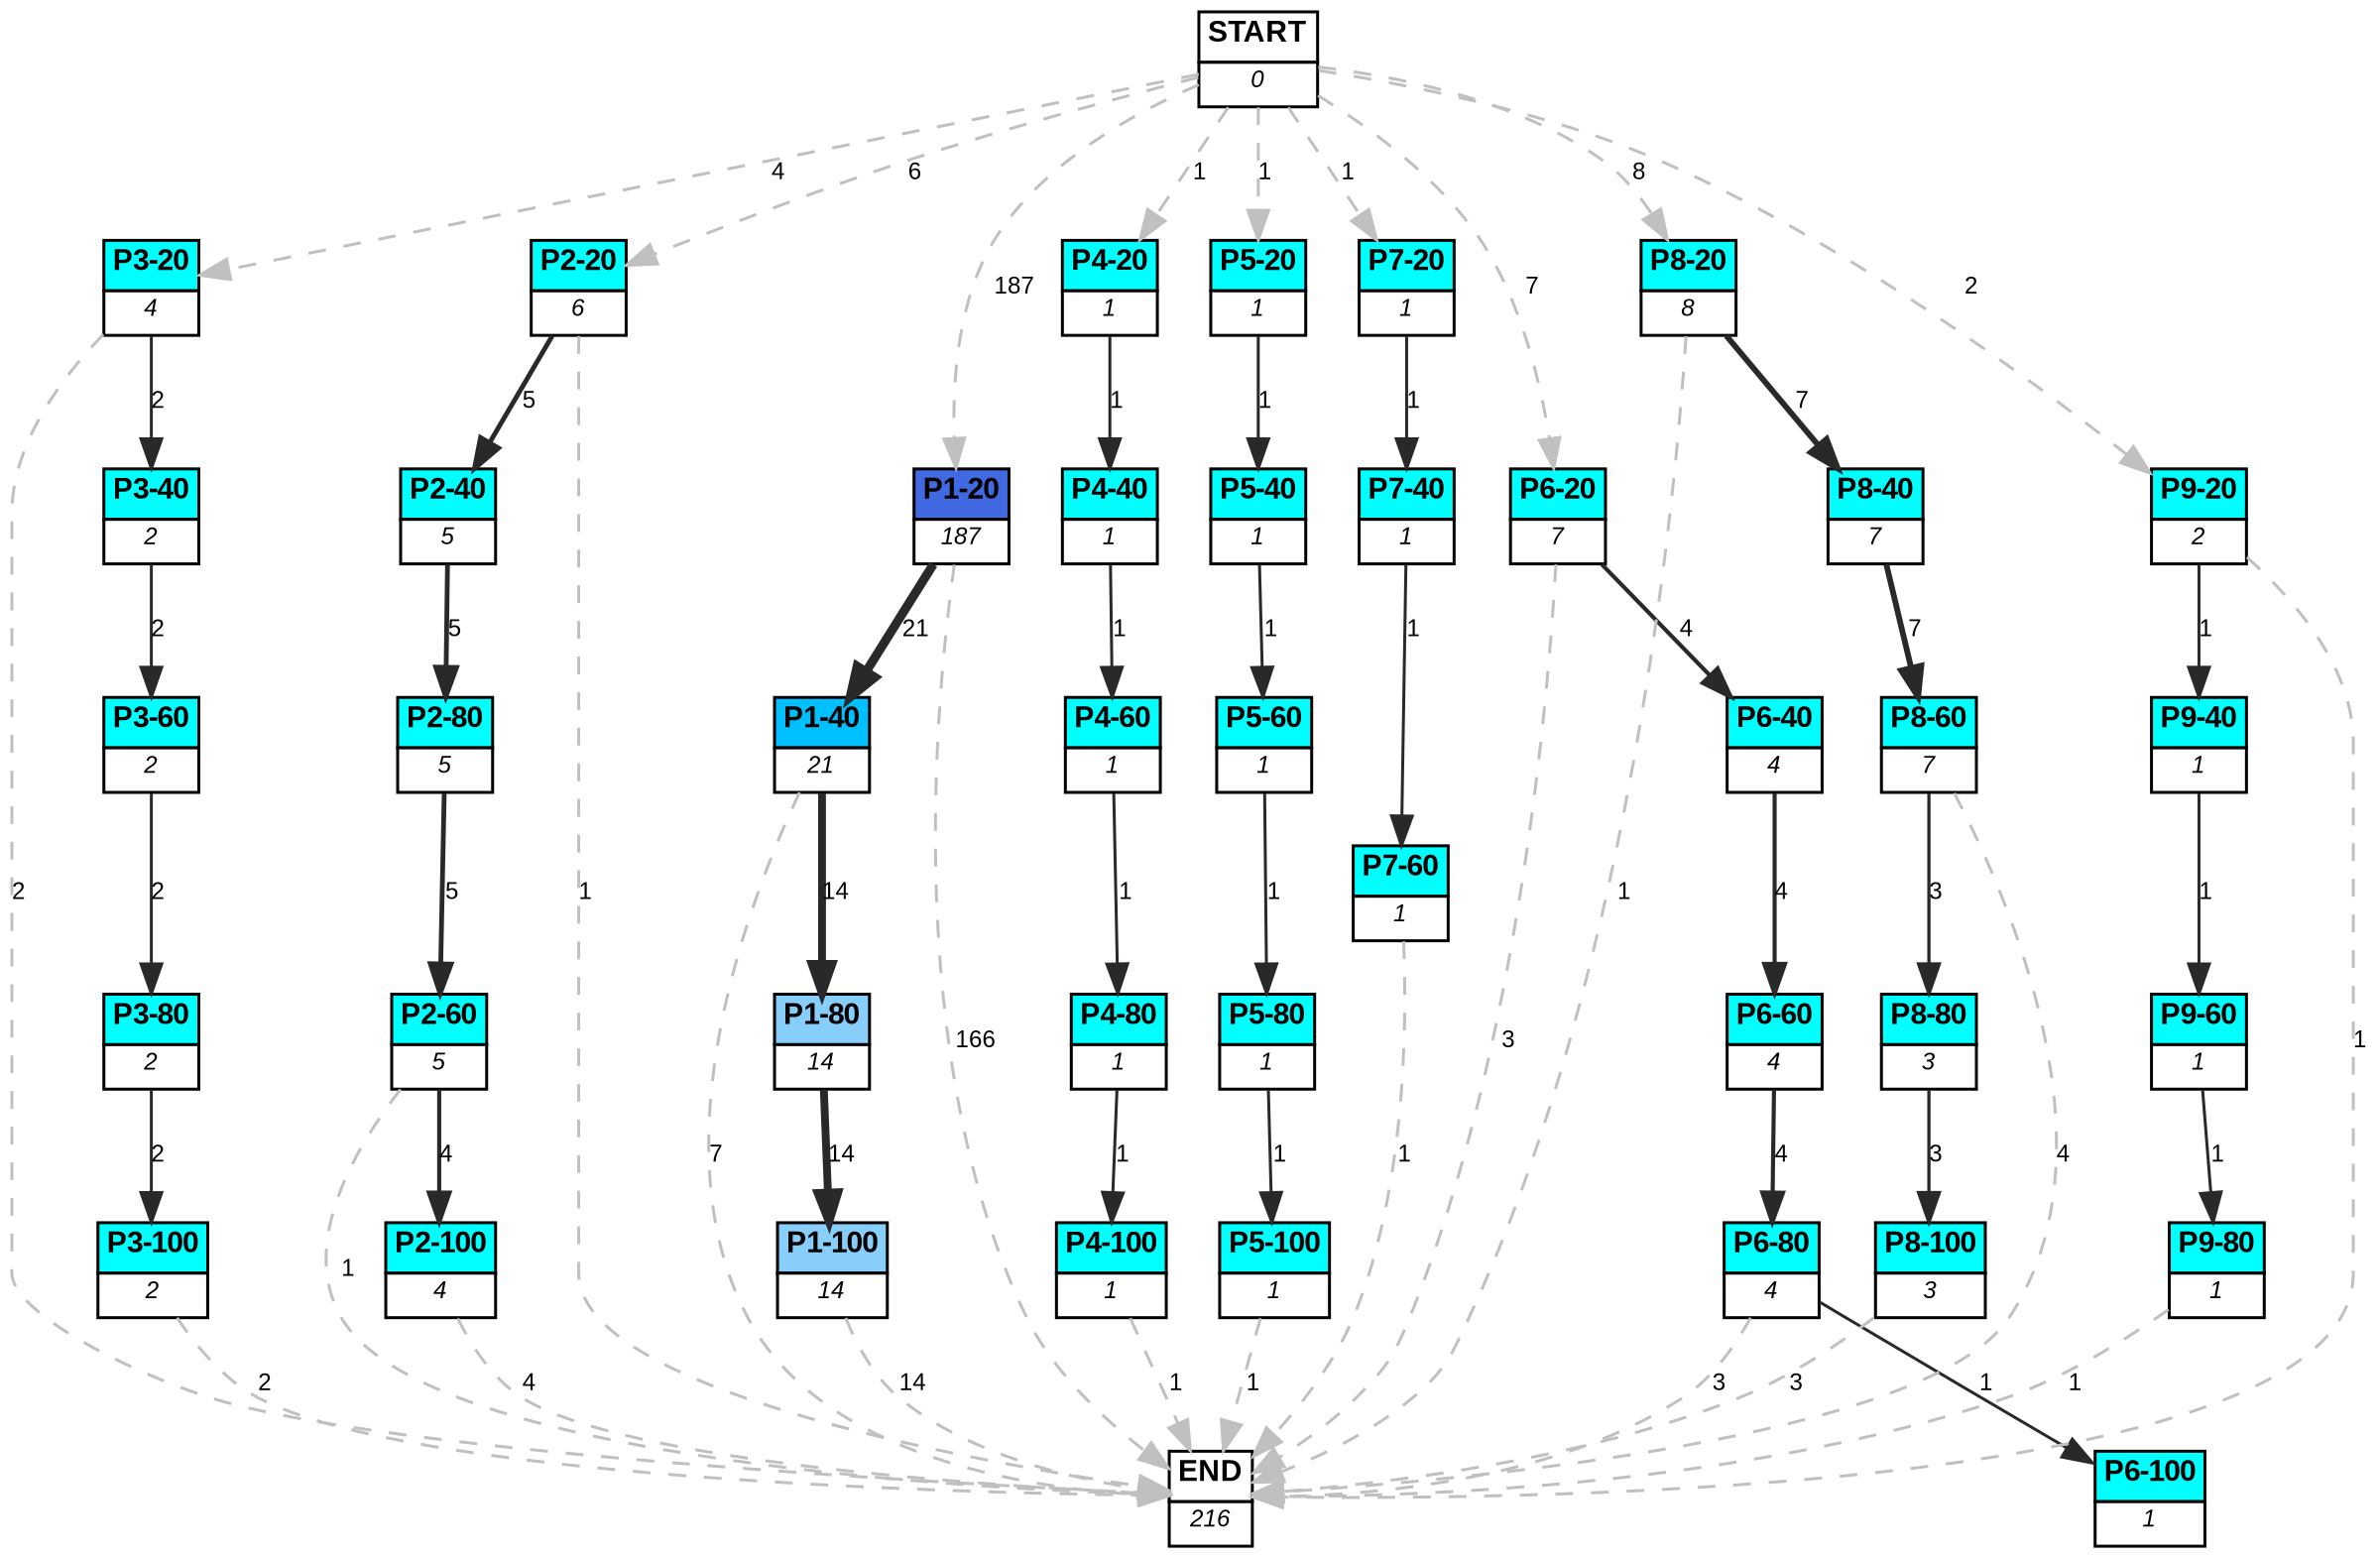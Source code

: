 digraph graphname {
	dpi = 150
	size="16,11!";
	margin = 0;
"P1-20" [shape=plain, label=<<table border="0" cellborder="1" cellspacing="0"><tr><td bgcolor="royalblue"><FONT face="Arial" POINT-SIZE="10"><b>P1-20</b></FONT></td></tr><tr><td bgcolor="white"><FONT face="Arial" POINT-SIZE="8"><i>187</i></FONT></td></tr></table>>]
"P1-40" [shape=plain, label=<<table border="0" cellborder="1" cellspacing="0"><tr><td bgcolor="deepskyblue"><FONT face="Arial" POINT-SIZE="10"><b>P1-40</b></FONT></td></tr><tr><td bgcolor="white"><FONT face="Arial" POINT-SIZE="8"><i>21</i></FONT></td></tr></table>>]
"P1-80" [shape=plain, label=<<table border="0" cellborder="1" cellspacing="0"><tr><td bgcolor="lightskyblue"><FONT face="Arial" POINT-SIZE="10"><b>P1-80</b></FONT></td></tr><tr><td bgcolor="white"><FONT face="Arial" POINT-SIZE="8"><i>14</i></FONT></td></tr></table>>]
"P1-100" [shape=plain, label=<<table border="0" cellborder="1" cellspacing="0"><tr><td bgcolor="lightskyblue"><FONT face="Arial" POINT-SIZE="10"><b>P1-100</b></FONT></td></tr><tr><td bgcolor="white"><FONT face="Arial" POINT-SIZE="8"><i>14</i></FONT></td></tr></table>>]
"P2-20" [shape=plain, label=<<table border="0" cellborder="1" cellspacing="0"><tr><td bgcolor="aqua"><FONT face="Arial" POINT-SIZE="10"><b>P2-20</b></FONT></td></tr><tr><td bgcolor="white"><FONT face="Arial" POINT-SIZE="8"><i>6</i></FONT></td></tr></table>>]
"P2-40" [shape=plain, label=<<table border="0" cellborder="1" cellspacing="0"><tr><td bgcolor="aqua"><FONT face="Arial" POINT-SIZE="10"><b>P2-40</b></FONT></td></tr><tr><td bgcolor="white"><FONT face="Arial" POINT-SIZE="8"><i>5</i></FONT></td></tr></table>>]
"P2-80" [shape=plain, label=<<table border="0" cellborder="1" cellspacing="0"><tr><td bgcolor="aqua"><FONT face="Arial" POINT-SIZE="10"><b>P2-80</b></FONT></td></tr><tr><td bgcolor="white"><FONT face="Arial" POINT-SIZE="8"><i>5</i></FONT></td></tr></table>>]
"P2-60" [shape=plain, label=<<table border="0" cellborder="1" cellspacing="0"><tr><td bgcolor="aqua"><FONT face="Arial" POINT-SIZE="10"><b>P2-60</b></FONT></td></tr><tr><td bgcolor="white"><FONT face="Arial" POINT-SIZE="8"><i>5</i></FONT></td></tr></table>>]
"P2-100" [shape=plain, label=<<table border="0" cellborder="1" cellspacing="0"><tr><td bgcolor="aqua"><FONT face="Arial" POINT-SIZE="10"><b>P2-100</b></FONT></td></tr><tr><td bgcolor="white"><FONT face="Arial" POINT-SIZE="8"><i>4</i></FONT></td></tr></table>>]
"P3-20" [shape=plain, label=<<table border="0" cellborder="1" cellspacing="0"><tr><td bgcolor="aqua"><FONT face="Arial" POINT-SIZE="10"><b>P3-20</b></FONT></td></tr><tr><td bgcolor="white"><FONT face="Arial" POINT-SIZE="8"><i>4</i></FONT></td></tr></table>>]
"P3-40" [shape=plain, label=<<table border="0" cellborder="1" cellspacing="0"><tr><td bgcolor="aqua"><FONT face="Arial" POINT-SIZE="10"><b>P3-40</b></FONT></td></tr><tr><td bgcolor="white"><FONT face="Arial" POINT-SIZE="8"><i>2</i></FONT></td></tr></table>>]
"P3-60" [shape=plain, label=<<table border="0" cellborder="1" cellspacing="0"><tr><td bgcolor="aqua"><FONT face="Arial" POINT-SIZE="10"><b>P3-60</b></FONT></td></tr><tr><td bgcolor="white"><FONT face="Arial" POINT-SIZE="8"><i>2</i></FONT></td></tr></table>>]
"P3-80" [shape=plain, label=<<table border="0" cellborder="1" cellspacing="0"><tr><td bgcolor="aqua"><FONT face="Arial" POINT-SIZE="10"><b>P3-80</b></FONT></td></tr><tr><td bgcolor="white"><FONT face="Arial" POINT-SIZE="8"><i>2</i></FONT></td></tr></table>>]
"P3-100" [shape=plain, label=<<table border="0" cellborder="1" cellspacing="0"><tr><td bgcolor="aqua"><FONT face="Arial" POINT-SIZE="10"><b>P3-100</b></FONT></td></tr><tr><td bgcolor="white"><FONT face="Arial" POINT-SIZE="8"><i>2</i></FONT></td></tr></table>>]
"P4-20" [shape=plain, label=<<table border="0" cellborder="1" cellspacing="0"><tr><td bgcolor="aqua"><FONT face="Arial" POINT-SIZE="10"><b>P4-20</b></FONT></td></tr><tr><td bgcolor="white"><FONT face="Arial" POINT-SIZE="8"><i>1</i></FONT></td></tr></table>>]
"P4-40" [shape=plain, label=<<table border="0" cellborder="1" cellspacing="0"><tr><td bgcolor="aqua"><FONT face="Arial" POINT-SIZE="10"><b>P4-40</b></FONT></td></tr><tr><td bgcolor="white"><FONT face="Arial" POINT-SIZE="8"><i>1</i></FONT></td></tr></table>>]
"P4-60" [shape=plain, label=<<table border="0" cellborder="1" cellspacing="0"><tr><td bgcolor="aqua"><FONT face="Arial" POINT-SIZE="10"><b>P4-60</b></FONT></td></tr><tr><td bgcolor="white"><FONT face="Arial" POINT-SIZE="8"><i>1</i></FONT></td></tr></table>>]
"P4-80" [shape=plain, label=<<table border="0" cellborder="1" cellspacing="0"><tr><td bgcolor="aqua"><FONT face="Arial" POINT-SIZE="10"><b>P4-80</b></FONT></td></tr><tr><td bgcolor="white"><FONT face="Arial" POINT-SIZE="8"><i>1</i></FONT></td></tr></table>>]
"P4-100" [shape=plain, label=<<table border="0" cellborder="1" cellspacing="0"><tr><td bgcolor="aqua"><FONT face="Arial" POINT-SIZE="10"><b>P4-100</b></FONT></td></tr><tr><td bgcolor="white"><FONT face="Arial" POINT-SIZE="8"><i>1</i></FONT></td></tr></table>>]
"P5-20" [shape=plain, label=<<table border="0" cellborder="1" cellspacing="0"><tr><td bgcolor="aqua"><FONT face="Arial" POINT-SIZE="10"><b>P5-20</b></FONT></td></tr><tr><td bgcolor="white"><FONT face="Arial" POINT-SIZE="8"><i>1</i></FONT></td></tr></table>>]
"P5-40" [shape=plain, label=<<table border="0" cellborder="1" cellspacing="0"><tr><td bgcolor="aqua"><FONT face="Arial" POINT-SIZE="10"><b>P5-40</b></FONT></td></tr><tr><td bgcolor="white"><FONT face="Arial" POINT-SIZE="8"><i>1</i></FONT></td></tr></table>>]
"P5-60" [shape=plain, label=<<table border="0" cellborder="1" cellspacing="0"><tr><td bgcolor="aqua"><FONT face="Arial" POINT-SIZE="10"><b>P5-60</b></FONT></td></tr><tr><td bgcolor="white"><FONT face="Arial" POINT-SIZE="8"><i>1</i></FONT></td></tr></table>>]
"P5-80" [shape=plain, label=<<table border="0" cellborder="1" cellspacing="0"><tr><td bgcolor="aqua"><FONT face="Arial" POINT-SIZE="10"><b>P5-80</b></FONT></td></tr><tr><td bgcolor="white"><FONT face="Arial" POINT-SIZE="8"><i>1</i></FONT></td></tr></table>>]
"P5-100" [shape=plain, label=<<table border="0" cellborder="1" cellspacing="0"><tr><td bgcolor="aqua"><FONT face="Arial" POINT-SIZE="10"><b>P5-100</b></FONT></td></tr><tr><td bgcolor="white"><FONT face="Arial" POINT-SIZE="8"><i>1</i></FONT></td></tr></table>>]
"P6-20" [shape=plain, label=<<table border="0" cellborder="1" cellspacing="0"><tr><td bgcolor="aqua"><FONT face="Arial" POINT-SIZE="10"><b>P6-20</b></FONT></td></tr><tr><td bgcolor="white"><FONT face="Arial" POINT-SIZE="8"><i>7</i></FONT></td></tr></table>>]
"P6-40" [shape=plain, label=<<table border="0" cellborder="1" cellspacing="0"><tr><td bgcolor="aqua"><FONT face="Arial" POINT-SIZE="10"><b>P6-40</b></FONT></td></tr><tr><td bgcolor="white"><FONT face="Arial" POINT-SIZE="8"><i>4</i></FONT></td></tr></table>>]
"P6-60" [shape=plain, label=<<table border="0" cellborder="1" cellspacing="0"><tr><td bgcolor="aqua"><FONT face="Arial" POINT-SIZE="10"><b>P6-60</b></FONT></td></tr><tr><td bgcolor="white"><FONT face="Arial" POINT-SIZE="8"><i>4</i></FONT></td></tr></table>>]
"P6-80" [shape=plain, label=<<table border="0" cellborder="1" cellspacing="0"><tr><td bgcolor="aqua"><FONT face="Arial" POINT-SIZE="10"><b>P6-80</b></FONT></td></tr><tr><td bgcolor="white"><FONT face="Arial" POINT-SIZE="8"><i>4</i></FONT></td></tr></table>>]
"P7-20" [shape=plain, label=<<table border="0" cellborder="1" cellspacing="0"><tr><td bgcolor="aqua"><FONT face="Arial" POINT-SIZE="10"><b>P7-20</b></FONT></td></tr><tr><td bgcolor="white"><FONT face="Arial" POINT-SIZE="8"><i>1</i></FONT></td></tr></table>>]
"P7-40" [shape=plain, label=<<table border="0" cellborder="1" cellspacing="0"><tr><td bgcolor="aqua"><FONT face="Arial" POINT-SIZE="10"><b>P7-40</b></FONT></td></tr><tr><td bgcolor="white"><FONT face="Arial" POINT-SIZE="8"><i>1</i></FONT></td></tr></table>>]
"P7-60" [shape=plain, label=<<table border="0" cellborder="1" cellspacing="0"><tr><td bgcolor="aqua"><FONT face="Arial" POINT-SIZE="10"><b>P7-60</b></FONT></td></tr><tr><td bgcolor="white"><FONT face="Arial" POINT-SIZE="8"><i>1</i></FONT></td></tr></table>>]
"P8-20" [shape=plain, label=<<table border="0" cellborder="1" cellspacing="0"><tr><td bgcolor="aqua"><FONT face="Arial" POINT-SIZE="10"><b>P8-20</b></FONT></td></tr><tr><td bgcolor="white"><FONT face="Arial" POINT-SIZE="8"><i>8</i></FONT></td></tr></table>>]
"P8-40" [shape=plain, label=<<table border="0" cellborder="1" cellspacing="0"><tr><td bgcolor="aqua"><FONT face="Arial" POINT-SIZE="10"><b>P8-40</b></FONT></td></tr><tr><td bgcolor="white"><FONT face="Arial" POINT-SIZE="8"><i>7</i></FONT></td></tr></table>>]
"P8-60" [shape=plain, label=<<table border="0" cellborder="1" cellspacing="0"><tr><td bgcolor="aqua"><FONT face="Arial" POINT-SIZE="10"><b>P8-60</b></FONT></td></tr><tr><td bgcolor="white"><FONT face="Arial" POINT-SIZE="8"><i>7</i></FONT></td></tr></table>>]
"P8-80" [shape=plain, label=<<table border="0" cellborder="1" cellspacing="0"><tr><td bgcolor="aqua"><FONT face="Arial" POINT-SIZE="10"><b>P8-80</b></FONT></td></tr><tr><td bgcolor="white"><FONT face="Arial" POINT-SIZE="8"><i>3</i></FONT></td></tr></table>>]
"P8-100" [shape=plain, label=<<table border="0" cellborder="1" cellspacing="0"><tr><td bgcolor="aqua"><FONT face="Arial" POINT-SIZE="10"><b>P8-100</b></FONT></td></tr><tr><td bgcolor="white"><FONT face="Arial" POINT-SIZE="8"><i>3</i></FONT></td></tr></table>>]
"P9-20" [shape=plain, label=<<table border="0" cellborder="1" cellspacing="0"><tr><td bgcolor="aqua"><FONT face="Arial" POINT-SIZE="10"><b>P9-20</b></FONT></td></tr><tr><td bgcolor="white"><FONT face="Arial" POINT-SIZE="8"><i>2</i></FONT></td></tr></table>>]
"P9-40" [shape=plain, label=<<table border="0" cellborder="1" cellspacing="0"><tr><td bgcolor="aqua"><FONT face="Arial" POINT-SIZE="10"><b>P9-40</b></FONT></td></tr><tr><td bgcolor="white"><FONT face="Arial" POINT-SIZE="8"><i>1</i></FONT></td></tr></table>>]
"P9-60" [shape=plain, label=<<table border="0" cellborder="1" cellspacing="0"><tr><td bgcolor="aqua"><FONT face="Arial" POINT-SIZE="10"><b>P9-60</b></FONT></td></tr><tr><td bgcolor="white"><FONT face="Arial" POINT-SIZE="8"><i>1</i></FONT></td></tr></table>>]
"P9-80" [shape=plain, label=<<table border="0" cellborder="1" cellspacing="0"><tr><td bgcolor="aqua"><FONT face="Arial" POINT-SIZE="10"><b>P9-80</b></FONT></td></tr><tr><td bgcolor="white"><FONT face="Arial" POINT-SIZE="8"><i>1</i></FONT></td></tr></table>>]
"P6-100" [shape=plain, label=<<table border="0" cellborder="1" cellspacing="0"><tr><td bgcolor="aqua"><FONT face="Arial" POINT-SIZE="10"><b>P6-100</b></FONT></td></tr><tr><td bgcolor="white"><FONT face="Arial" POINT-SIZE="8"><i>1</i></FONT></td></tr></table>>]
"START" [shape=plain, label=<<table border="0" cellborder="1" cellspacing="0"><tr><td bgcolor="white"><FONT face="Arial" POINT-SIZE="10"><b>START</b></FONT></td></tr><tr><td bgcolor="white"><FONT face="Arial" POINT-SIZE="8"><i>0</i></FONT></td></tr></table>>]
"END" [shape=plain, label=<<table border="0" cellborder="1" cellspacing="0"><tr><td bgcolor="white"><FONT face="Arial" POINT-SIZE="10"><b>END</b></FONT></td></tr><tr><td bgcolor="white"><FONT face="Arial" POINT-SIZE="8"><i>216</i></FONT></td></tr></table>>]
"P1-20" -> "P1-40" [ color=grey16 penwidth = "3.044522437723423"label ="21" labelfloat=false fontname="Arial" fontsize=8]
"P1-20" -> "END" [ style = dashed color=grey label ="166" labelfloat=false fontname="Arial" fontsize=8]
"P1-40" -> "P1-80" [ color=grey16 penwidth = "2.6390573296152584"label ="14" labelfloat=false fontname="Arial" fontsize=8]
"P1-40" -> "END" [ style = dashed color=grey label ="7" labelfloat=false fontname="Arial" fontsize=8]
"P1-80" -> "P1-100" [ color=grey16 penwidth = "2.6390573296152584"label ="14" labelfloat=false fontname="Arial" fontsize=8]
"P1-100" -> "END" [ style = dashed color=grey label ="14" labelfloat=false fontname="Arial" fontsize=8]
"P2-20" -> "P2-40" [ color=grey16 penwidth = "1.6094379124341003"label ="5" labelfloat=false fontname="Arial" fontsize=8]
"P2-20" -> "END" [ style = dashed color=grey label ="1" labelfloat=false fontname="Arial" fontsize=8]
"P2-40" -> "P2-80" [ color=grey16 penwidth = "1.6094379124341003"label ="5" labelfloat=false fontname="Arial" fontsize=8]
"P2-80" -> "P2-60" [ color=grey16 penwidth = "1.6094379124341003"label ="5" labelfloat=false fontname="Arial" fontsize=8]
"P2-60" -> "P2-100" [ color=grey16 penwidth = "1.3862943611198906"label ="4" labelfloat=false fontname="Arial" fontsize=8]
"P2-60" -> "END" [ style = dashed color=grey label ="1" labelfloat=false fontname="Arial" fontsize=8]
"P2-100" -> "END" [ style = dashed color=grey label ="4" labelfloat=false fontname="Arial" fontsize=8]
"P3-20" -> "P3-40" [ color=grey16 penwidth = "1"label ="2" labelfloat=false fontname="Arial" fontsize=8]
"P3-20" -> "END" [ style = dashed color=grey label ="2" labelfloat=false fontname="Arial" fontsize=8]
"P3-40" -> "P3-60" [ color=grey16 penwidth = "1"label ="2" labelfloat=false fontname="Arial" fontsize=8]
"P3-60" -> "P3-80" [ color=grey16 penwidth = "1"label ="2" labelfloat=false fontname="Arial" fontsize=8]
"P3-80" -> "P3-100" [ color=grey16 penwidth = "1"label ="2" labelfloat=false fontname="Arial" fontsize=8]
"P3-100" -> "END" [ style = dashed color=grey label ="2" labelfloat=false fontname="Arial" fontsize=8]
"P4-20" -> "P4-40" [ color=grey16 penwidth = "1"label ="1" labelfloat=false fontname="Arial" fontsize=8]
"P4-40" -> "P4-60" [ color=grey16 penwidth = "1"label ="1" labelfloat=false fontname="Arial" fontsize=8]
"P4-60" -> "P4-80" [ color=grey16 penwidth = "1"label ="1" labelfloat=false fontname="Arial" fontsize=8]
"P4-80" -> "P4-100" [ color=grey16 penwidth = "1"label ="1" labelfloat=false fontname="Arial" fontsize=8]
"P4-100" -> "END" [ style = dashed color=grey label ="1" labelfloat=false fontname="Arial" fontsize=8]
"P5-20" -> "P5-40" [ color=grey16 penwidth = "1"label ="1" labelfloat=false fontname="Arial" fontsize=8]
"P5-40" -> "P5-60" [ color=grey16 penwidth = "1"label ="1" labelfloat=false fontname="Arial" fontsize=8]
"P5-60" -> "P5-80" [ color=grey16 penwidth = "1"label ="1" labelfloat=false fontname="Arial" fontsize=8]
"P5-80" -> "P5-100" [ color=grey16 penwidth = "1"label ="1" labelfloat=false fontname="Arial" fontsize=8]
"P5-100" -> "END" [ style = dashed color=grey label ="1" labelfloat=false fontname="Arial" fontsize=8]
"P6-20" -> "P6-40" [ color=grey16 penwidth = "1.3862943611198906"label ="4" labelfloat=false fontname="Arial" fontsize=8]
"P6-20" -> "END" [ style = dashed color=grey label ="3" labelfloat=false fontname="Arial" fontsize=8]
"P6-40" -> "P6-60" [ color=grey16 penwidth = "1.3862943611198906"label ="4" labelfloat=false fontname="Arial" fontsize=8]
"P6-60" -> "P6-80" [ color=grey16 penwidth = "1.3862943611198906"label ="4" labelfloat=false fontname="Arial" fontsize=8]
"P6-80" -> "P6-100" [ color=grey16 penwidth = "1"label ="1" labelfloat=false fontname="Arial" fontsize=8]
"P6-80" -> "END" [ style = dashed color=grey label ="3" labelfloat=false fontname="Arial" fontsize=8]
"P7-20" -> "P7-40" [ color=grey16 penwidth = "1"label ="1" labelfloat=false fontname="Arial" fontsize=8]
"P7-40" -> "P7-60" [ color=grey16 penwidth = "1"label ="1" labelfloat=false fontname="Arial" fontsize=8]
"P7-60" -> "END" [ style = dashed color=grey label ="1" labelfloat=false fontname="Arial" fontsize=8]
"P8-20" -> "P8-40" [ color=grey16 penwidth = "1.9459101490553132"label ="7" labelfloat=false fontname="Arial" fontsize=8]
"P8-20" -> "END" [ style = dashed color=grey label ="1" labelfloat=false fontname="Arial" fontsize=8]
"P8-40" -> "P8-60" [ color=grey16 penwidth = "1.9459101490553132"label ="7" labelfloat=false fontname="Arial" fontsize=8]
"P8-60" -> "P8-80" [ color=grey16 penwidth = "1.0986122886681098"label ="3" labelfloat=false fontname="Arial" fontsize=8]
"P8-60" -> "END" [ style = dashed color=grey label ="4" labelfloat=false fontname="Arial" fontsize=8]
"P8-80" -> "P8-100" [ color=grey16 penwidth = "1.0986122886681098"label ="3" labelfloat=false fontname="Arial" fontsize=8]
"P8-100" -> "END" [ style = dashed color=grey label ="3" labelfloat=false fontname="Arial" fontsize=8]
"P9-20" -> "P9-40" [ color=grey16 penwidth = "1"label ="1" labelfloat=false fontname="Arial" fontsize=8]
"P9-20" -> "END" [ style = dashed color=grey label ="1" labelfloat=false fontname="Arial" fontsize=8]
"P9-40" -> "P9-60" [ color=grey16 penwidth = "1"label ="1" labelfloat=false fontname="Arial" fontsize=8]
"P9-60" -> "P9-80" [ color=grey16 penwidth = "1"label ="1" labelfloat=false fontname="Arial" fontsize=8]
"P9-80" -> "END" [ style = dashed color=grey label ="1" labelfloat=false fontname="Arial" fontsize=8]
"START" -> "P1-20" [ style = dashed color=grey label ="187" labelfloat=false fontname="Arial" fontsize=8]
"START" -> "P2-20" [ style = dashed color=grey label ="6" labelfloat=false fontname="Arial" fontsize=8]
"START" -> "P3-20" [ style = dashed color=grey label ="4" labelfloat=false fontname="Arial" fontsize=8]
"START" -> "P4-20" [ style = dashed color=grey label ="1" labelfloat=false fontname="Arial" fontsize=8]
"START" -> "P5-20" [ style = dashed color=grey label ="1" labelfloat=false fontname="Arial" fontsize=8]
"START" -> "P6-20" [ style = dashed color=grey label ="7" labelfloat=false fontname="Arial" fontsize=8]
"START" -> "P7-20" [ style = dashed color=grey label ="1" labelfloat=false fontname="Arial" fontsize=8]
"START" -> "P8-20" [ style = dashed color=grey label ="8" labelfloat=false fontname="Arial" fontsize=8]
"START" -> "P9-20" [ style = dashed color=grey label ="2" labelfloat=false fontname="Arial" fontsize=8]
}